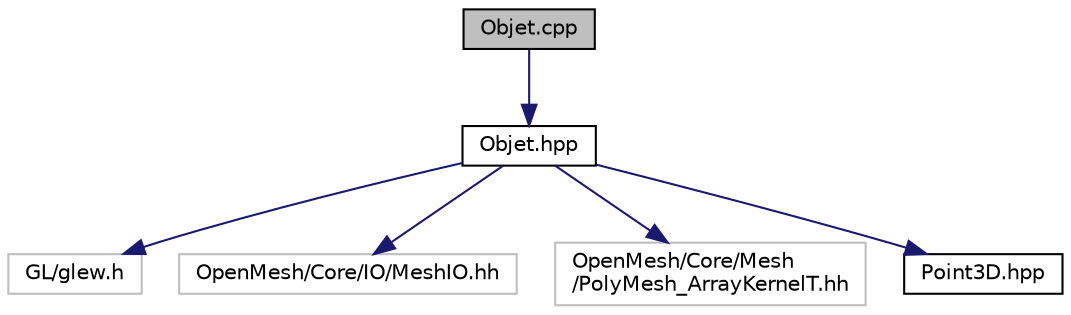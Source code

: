 digraph "Objet.cpp"
{
 // LATEX_PDF_SIZE
  edge [fontname="Helvetica",fontsize="10",labelfontname="Helvetica",labelfontsize="10"];
  node [fontname="Helvetica",fontsize="10",shape=record];
  Node1 [label="Objet.cpp",height=0.2,width=0.4,color="black", fillcolor="grey75", style="filled", fontcolor="black",tooltip="Fonction de la classe Objet."];
  Node1 -> Node2 [color="midnightblue",fontsize="10",style="solid",fontname="Helvetica"];
  Node2 [label="Objet.hpp",height=0.2,width=0.4,color="black", fillcolor="white", style="filled",URL="$Objet_8hpp.html",tooltip="Atribut de la classe Objet."];
  Node2 -> Node3 [color="midnightblue",fontsize="10",style="solid",fontname="Helvetica"];
  Node3 [label="GL/glew.h",height=0.2,width=0.4,color="grey75", fillcolor="white", style="filled",tooltip=" "];
  Node2 -> Node4 [color="midnightblue",fontsize="10",style="solid",fontname="Helvetica"];
  Node4 [label="OpenMesh/Core/IO/MeshIO.hh",height=0.2,width=0.4,color="grey75", fillcolor="white", style="filled",tooltip=" "];
  Node2 -> Node5 [color="midnightblue",fontsize="10",style="solid",fontname="Helvetica"];
  Node5 [label="OpenMesh/Core/Mesh\l/PolyMesh_ArrayKernelT.hh",height=0.2,width=0.4,color="grey75", fillcolor="white", style="filled",tooltip=" "];
  Node2 -> Node6 [color="midnightblue",fontsize="10",style="solid",fontname="Helvetica"];
  Node6 [label="Point3D.hpp",height=0.2,width=0.4,color="black", fillcolor="white", style="filled",URL="$Point3D_8hpp.html",tooltip="création d'une structure d'un point en 3D. point3D"];
}
